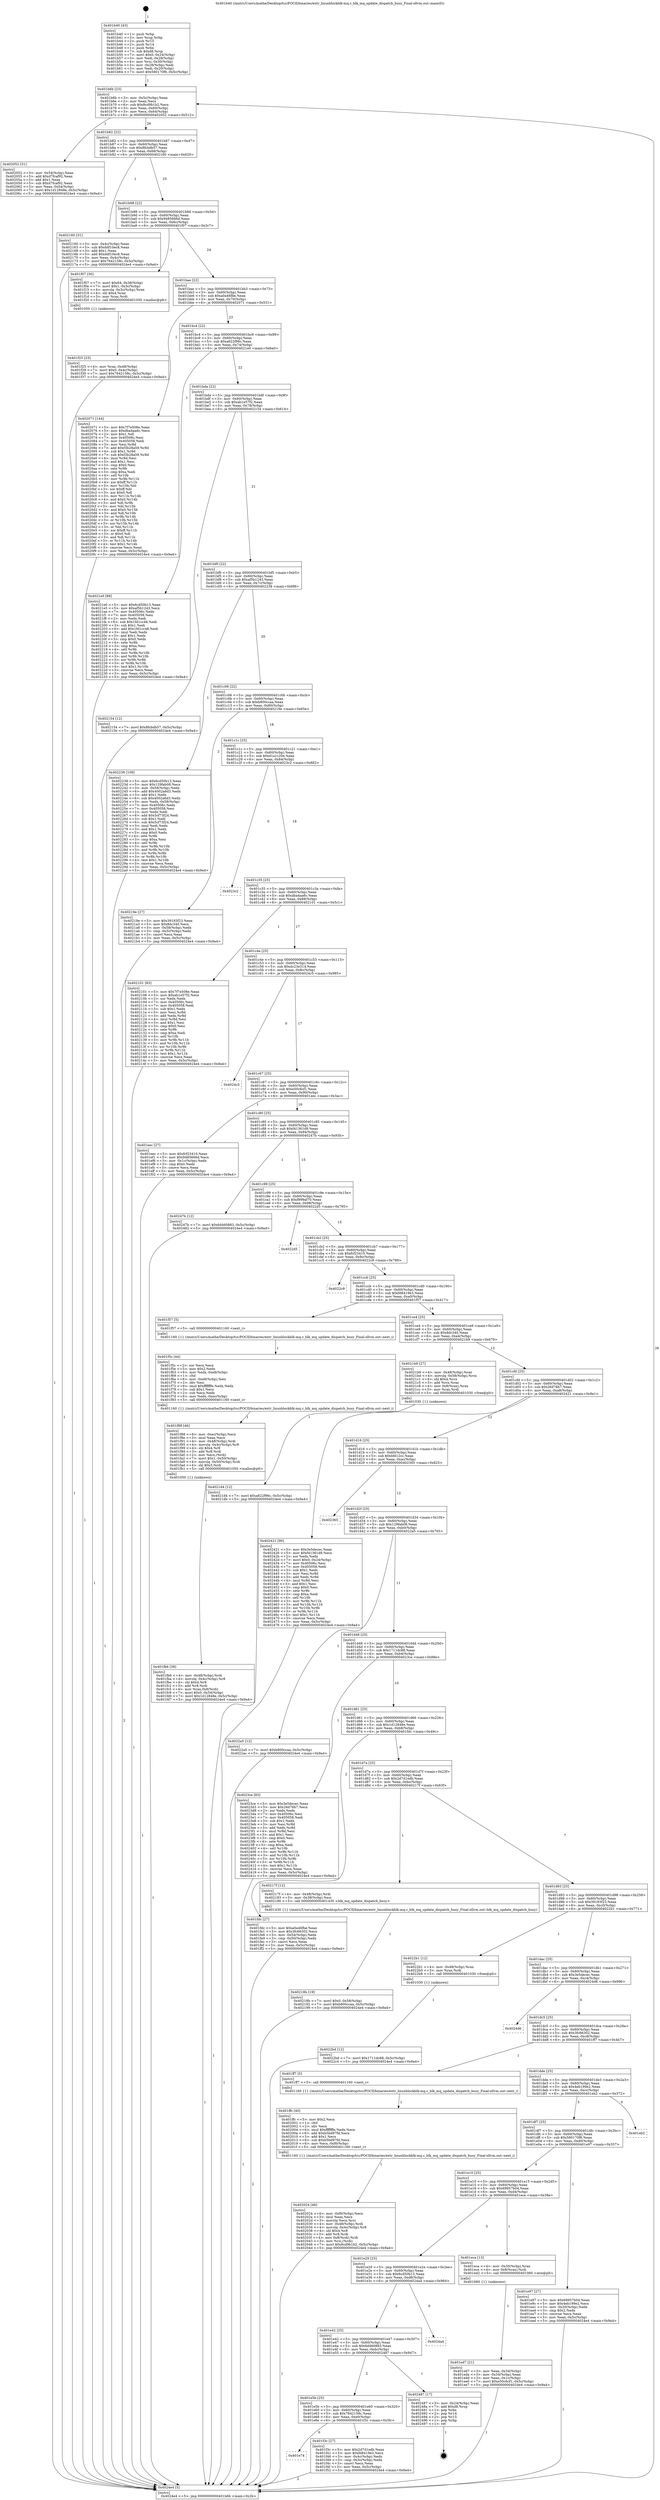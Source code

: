 digraph "0x401b40" {
  label = "0x401b40 (/mnt/c/Users/mathe/Desktop/tcc/POCII/binaries/extr_linuxblockblk-mq.c_blk_mq_update_dispatch_busy_Final-ollvm.out::main(0))"
  labelloc = "t"
  node[shape=record]

  Entry [label="",width=0.3,height=0.3,shape=circle,fillcolor=black,style=filled]
  "0x401b6b" [label="{
     0x401b6b [23]\l
     | [instrs]\l
     &nbsp;&nbsp;0x401b6b \<+3\>: mov -0x5c(%rbp),%eax\l
     &nbsp;&nbsp;0x401b6e \<+2\>: mov %eax,%ecx\l
     &nbsp;&nbsp;0x401b70 \<+6\>: sub $0x8cd9b1b2,%ecx\l
     &nbsp;&nbsp;0x401b76 \<+3\>: mov %eax,-0x60(%rbp)\l
     &nbsp;&nbsp;0x401b79 \<+3\>: mov %ecx,-0x64(%rbp)\l
     &nbsp;&nbsp;0x401b7c \<+6\>: je 0000000000402052 \<main+0x512\>\l
  }"]
  "0x402052" [label="{
     0x402052 [31]\l
     | [instrs]\l
     &nbsp;&nbsp;0x402052 \<+3\>: mov -0x54(%rbp),%eax\l
     &nbsp;&nbsp;0x402055 \<+5\>: add $0xd7fcaf92,%eax\l
     &nbsp;&nbsp;0x40205a \<+3\>: add $0x1,%eax\l
     &nbsp;&nbsp;0x40205d \<+5\>: sub $0xd7fcaf92,%eax\l
     &nbsp;&nbsp;0x402062 \<+3\>: mov %eax,-0x54(%rbp)\l
     &nbsp;&nbsp;0x402065 \<+7\>: movl $0x1d12848e,-0x5c(%rbp)\l
     &nbsp;&nbsp;0x40206c \<+5\>: jmp 00000000004024e4 \<main+0x9a4\>\l
  }"]
  "0x401b82" [label="{
     0x401b82 [22]\l
     | [instrs]\l
     &nbsp;&nbsp;0x401b82 \<+5\>: jmp 0000000000401b87 \<main+0x47\>\l
     &nbsp;&nbsp;0x401b87 \<+3\>: mov -0x60(%rbp),%eax\l
     &nbsp;&nbsp;0x401b8a \<+5\>: sub $0x8fcbdb57,%eax\l
     &nbsp;&nbsp;0x401b8f \<+3\>: mov %eax,-0x68(%rbp)\l
     &nbsp;&nbsp;0x401b92 \<+6\>: je 0000000000402160 \<main+0x620\>\l
  }"]
  Exit [label="",width=0.3,height=0.3,shape=circle,fillcolor=black,style=filled,peripheries=2]
  "0x402160" [label="{
     0x402160 [31]\l
     | [instrs]\l
     &nbsp;&nbsp;0x402160 \<+3\>: mov -0x4c(%rbp),%eax\l
     &nbsp;&nbsp;0x402163 \<+5\>: sub $0xddf10ec8,%eax\l
     &nbsp;&nbsp;0x402168 \<+3\>: add $0x1,%eax\l
     &nbsp;&nbsp;0x40216b \<+5\>: add $0xddf10ec8,%eax\l
     &nbsp;&nbsp;0x402170 \<+3\>: mov %eax,-0x4c(%rbp)\l
     &nbsp;&nbsp;0x402173 \<+7\>: movl $0x7642158c,-0x5c(%rbp)\l
     &nbsp;&nbsp;0x40217a \<+5\>: jmp 00000000004024e4 \<main+0x9a4\>\l
  }"]
  "0x401b98" [label="{
     0x401b98 [22]\l
     | [instrs]\l
     &nbsp;&nbsp;0x401b98 \<+5\>: jmp 0000000000401b9d \<main+0x5d\>\l
     &nbsp;&nbsp;0x401b9d \<+3\>: mov -0x60(%rbp),%eax\l
     &nbsp;&nbsp;0x401ba0 \<+5\>: sub $0x9485666d,%eax\l
     &nbsp;&nbsp;0x401ba5 \<+3\>: mov %eax,-0x6c(%rbp)\l
     &nbsp;&nbsp;0x401ba8 \<+6\>: je 0000000000401f07 \<main+0x3c7\>\l
  }"]
  "0x4022bd" [label="{
     0x4022bd [12]\l
     | [instrs]\l
     &nbsp;&nbsp;0x4022bd \<+7\>: movl $0x1711dc88,-0x5c(%rbp)\l
     &nbsp;&nbsp;0x4022c4 \<+5\>: jmp 00000000004024e4 \<main+0x9a4\>\l
  }"]
  "0x401f07" [label="{
     0x401f07 [30]\l
     | [instrs]\l
     &nbsp;&nbsp;0x401f07 \<+7\>: movl $0x64,-0x38(%rbp)\l
     &nbsp;&nbsp;0x401f0e \<+7\>: movl $0x1,-0x3c(%rbp)\l
     &nbsp;&nbsp;0x401f15 \<+4\>: movslq -0x3c(%rbp),%rax\l
     &nbsp;&nbsp;0x401f19 \<+4\>: shl $0x4,%rax\l
     &nbsp;&nbsp;0x401f1d \<+3\>: mov %rax,%rdi\l
     &nbsp;&nbsp;0x401f20 \<+5\>: call 0000000000401050 \<malloc@plt\>\l
     | [calls]\l
     &nbsp;&nbsp;0x401050 \{1\} (unknown)\l
  }"]
  "0x401bae" [label="{
     0x401bae [22]\l
     | [instrs]\l
     &nbsp;&nbsp;0x401bae \<+5\>: jmp 0000000000401bb3 \<main+0x73\>\l
     &nbsp;&nbsp;0x401bb3 \<+3\>: mov -0x60(%rbp),%eax\l
     &nbsp;&nbsp;0x401bb6 \<+5\>: sub $0xa0a46fbe,%eax\l
     &nbsp;&nbsp;0x401bbb \<+3\>: mov %eax,-0x70(%rbp)\l
     &nbsp;&nbsp;0x401bbe \<+6\>: je 0000000000402071 \<main+0x531\>\l
  }"]
  "0x4021d4" [label="{
     0x4021d4 [12]\l
     | [instrs]\l
     &nbsp;&nbsp;0x4021d4 \<+7\>: movl $0xa622f96c,-0x5c(%rbp)\l
     &nbsp;&nbsp;0x4021db \<+5\>: jmp 00000000004024e4 \<main+0x9a4\>\l
  }"]
  "0x402071" [label="{
     0x402071 [144]\l
     | [instrs]\l
     &nbsp;&nbsp;0x402071 \<+5\>: mov $0x7f7e508e,%eax\l
     &nbsp;&nbsp;0x402076 \<+5\>: mov $0xdba4aa6c,%ecx\l
     &nbsp;&nbsp;0x40207b \<+2\>: mov $0x1,%dl\l
     &nbsp;&nbsp;0x40207d \<+7\>: mov 0x40506c,%esi\l
     &nbsp;&nbsp;0x402084 \<+7\>: mov 0x405058,%edi\l
     &nbsp;&nbsp;0x40208b \<+3\>: mov %esi,%r8d\l
     &nbsp;&nbsp;0x40208e \<+7\>: add $0xf3b28a59,%r8d\l
     &nbsp;&nbsp;0x402095 \<+4\>: sub $0x1,%r8d\l
     &nbsp;&nbsp;0x402099 \<+7\>: sub $0xf3b28a59,%r8d\l
     &nbsp;&nbsp;0x4020a0 \<+4\>: imul %r8d,%esi\l
     &nbsp;&nbsp;0x4020a4 \<+3\>: and $0x1,%esi\l
     &nbsp;&nbsp;0x4020a7 \<+3\>: cmp $0x0,%esi\l
     &nbsp;&nbsp;0x4020aa \<+4\>: sete %r9b\l
     &nbsp;&nbsp;0x4020ae \<+3\>: cmp $0xa,%edi\l
     &nbsp;&nbsp;0x4020b1 \<+4\>: setl %r10b\l
     &nbsp;&nbsp;0x4020b5 \<+3\>: mov %r9b,%r11b\l
     &nbsp;&nbsp;0x4020b8 \<+4\>: xor $0xff,%r11b\l
     &nbsp;&nbsp;0x4020bc \<+3\>: mov %r10b,%bl\l
     &nbsp;&nbsp;0x4020bf \<+3\>: xor $0xff,%bl\l
     &nbsp;&nbsp;0x4020c2 \<+3\>: xor $0x0,%dl\l
     &nbsp;&nbsp;0x4020c5 \<+3\>: mov %r11b,%r14b\l
     &nbsp;&nbsp;0x4020c8 \<+4\>: and $0x0,%r14b\l
     &nbsp;&nbsp;0x4020cc \<+3\>: and %dl,%r9b\l
     &nbsp;&nbsp;0x4020cf \<+3\>: mov %bl,%r15b\l
     &nbsp;&nbsp;0x4020d2 \<+4\>: and $0x0,%r15b\l
     &nbsp;&nbsp;0x4020d6 \<+3\>: and %dl,%r10b\l
     &nbsp;&nbsp;0x4020d9 \<+3\>: or %r9b,%r14b\l
     &nbsp;&nbsp;0x4020dc \<+3\>: or %r10b,%r15b\l
     &nbsp;&nbsp;0x4020df \<+3\>: xor %r15b,%r14b\l
     &nbsp;&nbsp;0x4020e2 \<+3\>: or %bl,%r11b\l
     &nbsp;&nbsp;0x4020e5 \<+4\>: xor $0xff,%r11b\l
     &nbsp;&nbsp;0x4020e9 \<+3\>: or $0x0,%dl\l
     &nbsp;&nbsp;0x4020ec \<+3\>: and %dl,%r11b\l
     &nbsp;&nbsp;0x4020ef \<+3\>: or %r11b,%r14b\l
     &nbsp;&nbsp;0x4020f2 \<+4\>: test $0x1,%r14b\l
     &nbsp;&nbsp;0x4020f6 \<+3\>: cmovne %ecx,%eax\l
     &nbsp;&nbsp;0x4020f9 \<+3\>: mov %eax,-0x5c(%rbp)\l
     &nbsp;&nbsp;0x4020fc \<+5\>: jmp 00000000004024e4 \<main+0x9a4\>\l
  }"]
  "0x401bc4" [label="{
     0x401bc4 [22]\l
     | [instrs]\l
     &nbsp;&nbsp;0x401bc4 \<+5\>: jmp 0000000000401bc9 \<main+0x89\>\l
     &nbsp;&nbsp;0x401bc9 \<+3\>: mov -0x60(%rbp),%eax\l
     &nbsp;&nbsp;0x401bcc \<+5\>: sub $0xa622f96c,%eax\l
     &nbsp;&nbsp;0x401bd1 \<+3\>: mov %eax,-0x74(%rbp)\l
     &nbsp;&nbsp;0x401bd4 \<+6\>: je 00000000004021e0 \<main+0x6a0\>\l
  }"]
  "0x40218b" [label="{
     0x40218b [19]\l
     | [instrs]\l
     &nbsp;&nbsp;0x40218b \<+7\>: movl $0x0,-0x58(%rbp)\l
     &nbsp;&nbsp;0x402192 \<+7\>: movl $0xb800ccaa,-0x5c(%rbp)\l
     &nbsp;&nbsp;0x402199 \<+5\>: jmp 00000000004024e4 \<main+0x9a4\>\l
  }"]
  "0x4021e0" [label="{
     0x4021e0 [88]\l
     | [instrs]\l
     &nbsp;&nbsp;0x4021e0 \<+5\>: mov $0x6cd50b13,%eax\l
     &nbsp;&nbsp;0x4021e5 \<+5\>: mov $0xaf5b1243,%ecx\l
     &nbsp;&nbsp;0x4021ea \<+7\>: mov 0x40506c,%edx\l
     &nbsp;&nbsp;0x4021f1 \<+7\>: mov 0x405058,%esi\l
     &nbsp;&nbsp;0x4021f8 \<+2\>: mov %edx,%edi\l
     &nbsp;&nbsp;0x4021fa \<+6\>: sub $0x1fd1cc48,%edi\l
     &nbsp;&nbsp;0x402200 \<+3\>: sub $0x1,%edi\l
     &nbsp;&nbsp;0x402203 \<+6\>: add $0x1fd1cc48,%edi\l
     &nbsp;&nbsp;0x402209 \<+3\>: imul %edi,%edx\l
     &nbsp;&nbsp;0x40220c \<+3\>: and $0x1,%edx\l
     &nbsp;&nbsp;0x40220f \<+3\>: cmp $0x0,%edx\l
     &nbsp;&nbsp;0x402212 \<+4\>: sete %r8b\l
     &nbsp;&nbsp;0x402216 \<+3\>: cmp $0xa,%esi\l
     &nbsp;&nbsp;0x402219 \<+4\>: setl %r9b\l
     &nbsp;&nbsp;0x40221d \<+3\>: mov %r8b,%r10b\l
     &nbsp;&nbsp;0x402220 \<+3\>: and %r9b,%r10b\l
     &nbsp;&nbsp;0x402223 \<+3\>: xor %r9b,%r8b\l
     &nbsp;&nbsp;0x402226 \<+3\>: or %r8b,%r10b\l
     &nbsp;&nbsp;0x402229 \<+4\>: test $0x1,%r10b\l
     &nbsp;&nbsp;0x40222d \<+3\>: cmovne %ecx,%eax\l
     &nbsp;&nbsp;0x402230 \<+3\>: mov %eax,-0x5c(%rbp)\l
     &nbsp;&nbsp;0x402233 \<+5\>: jmp 00000000004024e4 \<main+0x9a4\>\l
  }"]
  "0x401bda" [label="{
     0x401bda [22]\l
     | [instrs]\l
     &nbsp;&nbsp;0x401bda \<+5\>: jmp 0000000000401bdf \<main+0x9f\>\l
     &nbsp;&nbsp;0x401bdf \<+3\>: mov -0x60(%rbp),%eax\l
     &nbsp;&nbsp;0x401be2 \<+5\>: sub $0xab1e57f2,%eax\l
     &nbsp;&nbsp;0x401be7 \<+3\>: mov %eax,-0x78(%rbp)\l
     &nbsp;&nbsp;0x401bea \<+6\>: je 0000000000402154 \<main+0x614\>\l
  }"]
  "0x402024" [label="{
     0x402024 [46]\l
     | [instrs]\l
     &nbsp;&nbsp;0x402024 \<+6\>: mov -0xf0(%rbp),%ecx\l
     &nbsp;&nbsp;0x40202a \<+3\>: imul %eax,%ecx\l
     &nbsp;&nbsp;0x40202d \<+3\>: movslq %ecx,%rsi\l
     &nbsp;&nbsp;0x402030 \<+4\>: mov -0x48(%rbp),%rdi\l
     &nbsp;&nbsp;0x402034 \<+4\>: movslq -0x4c(%rbp),%r8\l
     &nbsp;&nbsp;0x402038 \<+4\>: shl $0x4,%r8\l
     &nbsp;&nbsp;0x40203c \<+3\>: add %r8,%rdi\l
     &nbsp;&nbsp;0x40203f \<+4\>: mov 0x8(%rdi),%rdi\l
     &nbsp;&nbsp;0x402043 \<+3\>: mov %rsi,(%rdi)\l
     &nbsp;&nbsp;0x402046 \<+7\>: movl $0x8cd9b1b2,-0x5c(%rbp)\l
     &nbsp;&nbsp;0x40204d \<+5\>: jmp 00000000004024e4 \<main+0x9a4\>\l
  }"]
  "0x402154" [label="{
     0x402154 [12]\l
     | [instrs]\l
     &nbsp;&nbsp;0x402154 \<+7\>: movl $0x8fcbdb57,-0x5c(%rbp)\l
     &nbsp;&nbsp;0x40215b \<+5\>: jmp 00000000004024e4 \<main+0x9a4\>\l
  }"]
  "0x401bf0" [label="{
     0x401bf0 [22]\l
     | [instrs]\l
     &nbsp;&nbsp;0x401bf0 \<+5\>: jmp 0000000000401bf5 \<main+0xb5\>\l
     &nbsp;&nbsp;0x401bf5 \<+3\>: mov -0x60(%rbp),%eax\l
     &nbsp;&nbsp;0x401bf8 \<+5\>: sub $0xaf5b1243,%eax\l
     &nbsp;&nbsp;0x401bfd \<+3\>: mov %eax,-0x7c(%rbp)\l
     &nbsp;&nbsp;0x401c00 \<+6\>: je 0000000000402238 \<main+0x6f8\>\l
  }"]
  "0x401ffc" [label="{
     0x401ffc [40]\l
     | [instrs]\l
     &nbsp;&nbsp;0x401ffc \<+5\>: mov $0x2,%ecx\l
     &nbsp;&nbsp;0x402001 \<+1\>: cltd\l
     &nbsp;&nbsp;0x402002 \<+2\>: idiv %ecx\l
     &nbsp;&nbsp;0x402004 \<+6\>: imul $0xfffffffe,%edx,%ecx\l
     &nbsp;&nbsp;0x40200a \<+6\>: add $0xb5bd97fd,%ecx\l
     &nbsp;&nbsp;0x402010 \<+3\>: add $0x1,%ecx\l
     &nbsp;&nbsp;0x402013 \<+6\>: sub $0xb5bd97fd,%ecx\l
     &nbsp;&nbsp;0x402019 \<+6\>: mov %ecx,-0xf0(%rbp)\l
     &nbsp;&nbsp;0x40201f \<+5\>: call 0000000000401160 \<next_i\>\l
     | [calls]\l
     &nbsp;&nbsp;0x401160 \{1\} (/mnt/c/Users/mathe/Desktop/tcc/POCII/binaries/extr_linuxblockblk-mq.c_blk_mq_update_dispatch_busy_Final-ollvm.out::next_i)\l
  }"]
  "0x402238" [label="{
     0x402238 [109]\l
     | [instrs]\l
     &nbsp;&nbsp;0x402238 \<+5\>: mov $0x6cd50b13,%eax\l
     &nbsp;&nbsp;0x40223d \<+5\>: mov $0x129fab08,%ecx\l
     &nbsp;&nbsp;0x402242 \<+3\>: mov -0x58(%rbp),%edx\l
     &nbsp;&nbsp;0x402245 \<+6\>: add $0x4002a6d3,%edx\l
     &nbsp;&nbsp;0x40224b \<+3\>: add $0x1,%edx\l
     &nbsp;&nbsp;0x40224e \<+6\>: sub $0x4002a6d3,%edx\l
     &nbsp;&nbsp;0x402254 \<+3\>: mov %edx,-0x58(%rbp)\l
     &nbsp;&nbsp;0x402257 \<+7\>: mov 0x40506c,%edx\l
     &nbsp;&nbsp;0x40225e \<+7\>: mov 0x405058,%esi\l
     &nbsp;&nbsp;0x402265 \<+2\>: mov %edx,%edi\l
     &nbsp;&nbsp;0x402267 \<+6\>: add $0x5cf73f24,%edi\l
     &nbsp;&nbsp;0x40226d \<+3\>: sub $0x1,%edi\l
     &nbsp;&nbsp;0x402270 \<+6\>: sub $0x5cf73f24,%edi\l
     &nbsp;&nbsp;0x402276 \<+3\>: imul %edi,%edx\l
     &nbsp;&nbsp;0x402279 \<+3\>: and $0x1,%edx\l
     &nbsp;&nbsp;0x40227c \<+3\>: cmp $0x0,%edx\l
     &nbsp;&nbsp;0x40227f \<+4\>: sete %r8b\l
     &nbsp;&nbsp;0x402283 \<+3\>: cmp $0xa,%esi\l
     &nbsp;&nbsp;0x402286 \<+4\>: setl %r9b\l
     &nbsp;&nbsp;0x40228a \<+3\>: mov %r8b,%r10b\l
     &nbsp;&nbsp;0x40228d \<+3\>: and %r9b,%r10b\l
     &nbsp;&nbsp;0x402290 \<+3\>: xor %r9b,%r8b\l
     &nbsp;&nbsp;0x402293 \<+3\>: or %r8b,%r10b\l
     &nbsp;&nbsp;0x402296 \<+4\>: test $0x1,%r10b\l
     &nbsp;&nbsp;0x40229a \<+3\>: cmovne %ecx,%eax\l
     &nbsp;&nbsp;0x40229d \<+3\>: mov %eax,-0x5c(%rbp)\l
     &nbsp;&nbsp;0x4022a0 \<+5\>: jmp 00000000004024e4 \<main+0x9a4\>\l
  }"]
  "0x401c06" [label="{
     0x401c06 [22]\l
     | [instrs]\l
     &nbsp;&nbsp;0x401c06 \<+5\>: jmp 0000000000401c0b \<main+0xcb\>\l
     &nbsp;&nbsp;0x401c0b \<+3\>: mov -0x60(%rbp),%eax\l
     &nbsp;&nbsp;0x401c0e \<+5\>: sub $0xb800ccaa,%eax\l
     &nbsp;&nbsp;0x401c13 \<+3\>: mov %eax,-0x80(%rbp)\l
     &nbsp;&nbsp;0x401c16 \<+6\>: je 000000000040219e \<main+0x65e\>\l
  }"]
  "0x401fb6" [label="{
     0x401fb6 [38]\l
     | [instrs]\l
     &nbsp;&nbsp;0x401fb6 \<+4\>: mov -0x48(%rbp),%rdi\l
     &nbsp;&nbsp;0x401fba \<+4\>: movslq -0x4c(%rbp),%r8\l
     &nbsp;&nbsp;0x401fbe \<+4\>: shl $0x4,%r8\l
     &nbsp;&nbsp;0x401fc2 \<+3\>: add %r8,%rdi\l
     &nbsp;&nbsp;0x401fc5 \<+4\>: mov %rax,0x8(%rdi)\l
     &nbsp;&nbsp;0x401fc9 \<+7\>: movl $0x0,-0x54(%rbp)\l
     &nbsp;&nbsp;0x401fd0 \<+7\>: movl $0x1d12848e,-0x5c(%rbp)\l
     &nbsp;&nbsp;0x401fd7 \<+5\>: jmp 00000000004024e4 \<main+0x9a4\>\l
  }"]
  "0x40219e" [label="{
     0x40219e [27]\l
     | [instrs]\l
     &nbsp;&nbsp;0x40219e \<+5\>: mov $0x39183f23,%eax\l
     &nbsp;&nbsp;0x4021a3 \<+5\>: mov $0x8dc340,%ecx\l
     &nbsp;&nbsp;0x4021a8 \<+3\>: mov -0x58(%rbp),%edx\l
     &nbsp;&nbsp;0x4021ab \<+3\>: cmp -0x3c(%rbp),%edx\l
     &nbsp;&nbsp;0x4021ae \<+3\>: cmovl %ecx,%eax\l
     &nbsp;&nbsp;0x4021b1 \<+3\>: mov %eax,-0x5c(%rbp)\l
     &nbsp;&nbsp;0x4021b4 \<+5\>: jmp 00000000004024e4 \<main+0x9a4\>\l
  }"]
  "0x401c1c" [label="{
     0x401c1c [25]\l
     | [instrs]\l
     &nbsp;&nbsp;0x401c1c \<+5\>: jmp 0000000000401c21 \<main+0xe1\>\l
     &nbsp;&nbsp;0x401c21 \<+3\>: mov -0x60(%rbp),%eax\l
     &nbsp;&nbsp;0x401c24 \<+5\>: sub $0xd1a1c20e,%eax\l
     &nbsp;&nbsp;0x401c29 \<+6\>: mov %eax,-0x84(%rbp)\l
     &nbsp;&nbsp;0x401c2f \<+6\>: je 00000000004023c2 \<main+0x882\>\l
  }"]
  "0x401f88" [label="{
     0x401f88 [46]\l
     | [instrs]\l
     &nbsp;&nbsp;0x401f88 \<+6\>: mov -0xec(%rbp),%ecx\l
     &nbsp;&nbsp;0x401f8e \<+3\>: imul %eax,%ecx\l
     &nbsp;&nbsp;0x401f91 \<+4\>: mov -0x48(%rbp),%rdi\l
     &nbsp;&nbsp;0x401f95 \<+4\>: movslq -0x4c(%rbp),%r8\l
     &nbsp;&nbsp;0x401f99 \<+4\>: shl $0x4,%r8\l
     &nbsp;&nbsp;0x401f9d \<+3\>: add %r8,%rdi\l
     &nbsp;&nbsp;0x401fa0 \<+2\>: mov %ecx,(%rdi)\l
     &nbsp;&nbsp;0x401fa2 \<+7\>: movl $0x1,-0x50(%rbp)\l
     &nbsp;&nbsp;0x401fa9 \<+4\>: movslq -0x50(%rbp),%rdi\l
     &nbsp;&nbsp;0x401fad \<+4\>: shl $0x3,%rdi\l
     &nbsp;&nbsp;0x401fb1 \<+5\>: call 0000000000401050 \<malloc@plt\>\l
     | [calls]\l
     &nbsp;&nbsp;0x401050 \{1\} (unknown)\l
  }"]
  "0x4023c2" [label="{
     0x4023c2\l
  }", style=dashed]
  "0x401c35" [label="{
     0x401c35 [25]\l
     | [instrs]\l
     &nbsp;&nbsp;0x401c35 \<+5\>: jmp 0000000000401c3a \<main+0xfa\>\l
     &nbsp;&nbsp;0x401c3a \<+3\>: mov -0x60(%rbp),%eax\l
     &nbsp;&nbsp;0x401c3d \<+5\>: sub $0xdba4aa6c,%eax\l
     &nbsp;&nbsp;0x401c42 \<+6\>: mov %eax,-0x88(%rbp)\l
     &nbsp;&nbsp;0x401c48 \<+6\>: je 0000000000402101 \<main+0x5c1\>\l
  }"]
  "0x401f5c" [label="{
     0x401f5c [44]\l
     | [instrs]\l
     &nbsp;&nbsp;0x401f5c \<+2\>: xor %ecx,%ecx\l
     &nbsp;&nbsp;0x401f5e \<+5\>: mov $0x2,%edx\l
     &nbsp;&nbsp;0x401f63 \<+6\>: mov %edx,-0xe8(%rbp)\l
     &nbsp;&nbsp;0x401f69 \<+1\>: cltd\l
     &nbsp;&nbsp;0x401f6a \<+6\>: mov -0xe8(%rbp),%esi\l
     &nbsp;&nbsp;0x401f70 \<+2\>: idiv %esi\l
     &nbsp;&nbsp;0x401f72 \<+6\>: imul $0xfffffffe,%edx,%edx\l
     &nbsp;&nbsp;0x401f78 \<+3\>: sub $0x1,%ecx\l
     &nbsp;&nbsp;0x401f7b \<+2\>: sub %ecx,%edx\l
     &nbsp;&nbsp;0x401f7d \<+6\>: mov %edx,-0xec(%rbp)\l
     &nbsp;&nbsp;0x401f83 \<+5\>: call 0000000000401160 \<next_i\>\l
     | [calls]\l
     &nbsp;&nbsp;0x401160 \{1\} (/mnt/c/Users/mathe/Desktop/tcc/POCII/binaries/extr_linuxblockblk-mq.c_blk_mq_update_dispatch_busy_Final-ollvm.out::next_i)\l
  }"]
  "0x402101" [label="{
     0x402101 [83]\l
     | [instrs]\l
     &nbsp;&nbsp;0x402101 \<+5\>: mov $0x7f7e508e,%eax\l
     &nbsp;&nbsp;0x402106 \<+5\>: mov $0xab1e57f2,%ecx\l
     &nbsp;&nbsp;0x40210b \<+2\>: xor %edx,%edx\l
     &nbsp;&nbsp;0x40210d \<+7\>: mov 0x40506c,%esi\l
     &nbsp;&nbsp;0x402114 \<+7\>: mov 0x405058,%edi\l
     &nbsp;&nbsp;0x40211b \<+3\>: sub $0x1,%edx\l
     &nbsp;&nbsp;0x40211e \<+3\>: mov %esi,%r8d\l
     &nbsp;&nbsp;0x402121 \<+3\>: add %edx,%r8d\l
     &nbsp;&nbsp;0x402124 \<+4\>: imul %r8d,%esi\l
     &nbsp;&nbsp;0x402128 \<+3\>: and $0x1,%esi\l
     &nbsp;&nbsp;0x40212b \<+3\>: cmp $0x0,%esi\l
     &nbsp;&nbsp;0x40212e \<+4\>: sete %r9b\l
     &nbsp;&nbsp;0x402132 \<+3\>: cmp $0xa,%edi\l
     &nbsp;&nbsp;0x402135 \<+4\>: setl %r10b\l
     &nbsp;&nbsp;0x402139 \<+3\>: mov %r9b,%r11b\l
     &nbsp;&nbsp;0x40213c \<+3\>: and %r10b,%r11b\l
     &nbsp;&nbsp;0x40213f \<+3\>: xor %r10b,%r9b\l
     &nbsp;&nbsp;0x402142 \<+3\>: or %r9b,%r11b\l
     &nbsp;&nbsp;0x402145 \<+4\>: test $0x1,%r11b\l
     &nbsp;&nbsp;0x402149 \<+3\>: cmovne %ecx,%eax\l
     &nbsp;&nbsp;0x40214c \<+3\>: mov %eax,-0x5c(%rbp)\l
     &nbsp;&nbsp;0x40214f \<+5\>: jmp 00000000004024e4 \<main+0x9a4\>\l
  }"]
  "0x401c4e" [label="{
     0x401c4e [25]\l
     | [instrs]\l
     &nbsp;&nbsp;0x401c4e \<+5\>: jmp 0000000000401c53 \<main+0x113\>\l
     &nbsp;&nbsp;0x401c53 \<+3\>: mov -0x60(%rbp),%eax\l
     &nbsp;&nbsp;0x401c56 \<+5\>: sub $0xdc23e314,%eax\l
     &nbsp;&nbsp;0x401c5b \<+6\>: mov %eax,-0x8c(%rbp)\l
     &nbsp;&nbsp;0x401c61 \<+6\>: je 00000000004024c5 \<main+0x985\>\l
  }"]
  "0x401e74" [label="{
     0x401e74\l
  }", style=dashed]
  "0x4024c5" [label="{
     0x4024c5\l
  }", style=dashed]
  "0x401c67" [label="{
     0x401c67 [25]\l
     | [instrs]\l
     &nbsp;&nbsp;0x401c67 \<+5\>: jmp 0000000000401c6c \<main+0x12c\>\l
     &nbsp;&nbsp;0x401c6c \<+3\>: mov -0x60(%rbp),%eax\l
     &nbsp;&nbsp;0x401c6f \<+5\>: sub $0xe50c6cf1,%eax\l
     &nbsp;&nbsp;0x401c74 \<+6\>: mov %eax,-0x90(%rbp)\l
     &nbsp;&nbsp;0x401c7a \<+6\>: je 0000000000401eec \<main+0x3ac\>\l
  }"]
  "0x401f3c" [label="{
     0x401f3c [27]\l
     | [instrs]\l
     &nbsp;&nbsp;0x401f3c \<+5\>: mov $0x2d7d1edb,%eax\l
     &nbsp;&nbsp;0x401f41 \<+5\>: mov $0xfd8419e3,%ecx\l
     &nbsp;&nbsp;0x401f46 \<+3\>: mov -0x4c(%rbp),%edx\l
     &nbsp;&nbsp;0x401f49 \<+3\>: cmp -0x3c(%rbp),%edx\l
     &nbsp;&nbsp;0x401f4c \<+3\>: cmovl %ecx,%eax\l
     &nbsp;&nbsp;0x401f4f \<+3\>: mov %eax,-0x5c(%rbp)\l
     &nbsp;&nbsp;0x401f52 \<+5\>: jmp 00000000004024e4 \<main+0x9a4\>\l
  }"]
  "0x401eec" [label="{
     0x401eec [27]\l
     | [instrs]\l
     &nbsp;&nbsp;0x401eec \<+5\>: mov $0xfcf23410,%eax\l
     &nbsp;&nbsp;0x401ef1 \<+5\>: mov $0x9485666d,%ecx\l
     &nbsp;&nbsp;0x401ef6 \<+3\>: mov -0x1c(%rbp),%edx\l
     &nbsp;&nbsp;0x401ef9 \<+3\>: cmp $0x0,%edx\l
     &nbsp;&nbsp;0x401efc \<+3\>: cmove %ecx,%eax\l
     &nbsp;&nbsp;0x401eff \<+3\>: mov %eax,-0x5c(%rbp)\l
     &nbsp;&nbsp;0x401f02 \<+5\>: jmp 00000000004024e4 \<main+0x9a4\>\l
  }"]
  "0x401c80" [label="{
     0x401c80 [25]\l
     | [instrs]\l
     &nbsp;&nbsp;0x401c80 \<+5\>: jmp 0000000000401c85 \<main+0x145\>\l
     &nbsp;&nbsp;0x401c85 \<+3\>: mov -0x60(%rbp),%eax\l
     &nbsp;&nbsp;0x401c88 \<+5\>: sub $0xf41361d9,%eax\l
     &nbsp;&nbsp;0x401c8d \<+6\>: mov %eax,-0x94(%rbp)\l
     &nbsp;&nbsp;0x401c93 \<+6\>: je 000000000040247b \<main+0x93b\>\l
  }"]
  "0x401e5b" [label="{
     0x401e5b [25]\l
     | [instrs]\l
     &nbsp;&nbsp;0x401e5b \<+5\>: jmp 0000000000401e60 \<main+0x320\>\l
     &nbsp;&nbsp;0x401e60 \<+3\>: mov -0x60(%rbp),%eax\l
     &nbsp;&nbsp;0x401e63 \<+5\>: sub $0x7642158c,%eax\l
     &nbsp;&nbsp;0x401e68 \<+6\>: mov %eax,-0xe0(%rbp)\l
     &nbsp;&nbsp;0x401e6e \<+6\>: je 0000000000401f3c \<main+0x3fc\>\l
  }"]
  "0x40247b" [label="{
     0x40247b [12]\l
     | [instrs]\l
     &nbsp;&nbsp;0x40247b \<+7\>: movl $0x6d460883,-0x5c(%rbp)\l
     &nbsp;&nbsp;0x402482 \<+5\>: jmp 00000000004024e4 \<main+0x9a4\>\l
  }"]
  "0x401c99" [label="{
     0x401c99 [25]\l
     | [instrs]\l
     &nbsp;&nbsp;0x401c99 \<+5\>: jmp 0000000000401c9e \<main+0x15e\>\l
     &nbsp;&nbsp;0x401c9e \<+3\>: mov -0x60(%rbp),%eax\l
     &nbsp;&nbsp;0x401ca1 \<+5\>: sub $0xf999af70,%eax\l
     &nbsp;&nbsp;0x401ca6 \<+6\>: mov %eax,-0x98(%rbp)\l
     &nbsp;&nbsp;0x401cac \<+6\>: je 00000000004022d5 \<main+0x795\>\l
  }"]
  "0x402487" [label="{
     0x402487 [17]\l
     | [instrs]\l
     &nbsp;&nbsp;0x402487 \<+3\>: mov -0x24(%rbp),%eax\l
     &nbsp;&nbsp;0x40248a \<+7\>: add $0xd8,%rsp\l
     &nbsp;&nbsp;0x402491 \<+1\>: pop %rbx\l
     &nbsp;&nbsp;0x402492 \<+2\>: pop %r14\l
     &nbsp;&nbsp;0x402494 \<+2\>: pop %r15\l
     &nbsp;&nbsp;0x402496 \<+1\>: pop %rbp\l
     &nbsp;&nbsp;0x402497 \<+1\>: ret\l
  }"]
  "0x4022d5" [label="{
     0x4022d5\l
  }", style=dashed]
  "0x401cb2" [label="{
     0x401cb2 [25]\l
     | [instrs]\l
     &nbsp;&nbsp;0x401cb2 \<+5\>: jmp 0000000000401cb7 \<main+0x177\>\l
     &nbsp;&nbsp;0x401cb7 \<+3\>: mov -0x60(%rbp),%eax\l
     &nbsp;&nbsp;0x401cba \<+5\>: sub $0xfcf23410,%eax\l
     &nbsp;&nbsp;0x401cbf \<+6\>: mov %eax,-0x9c(%rbp)\l
     &nbsp;&nbsp;0x401cc5 \<+6\>: je 00000000004022c9 \<main+0x789\>\l
  }"]
  "0x401e42" [label="{
     0x401e42 [25]\l
     | [instrs]\l
     &nbsp;&nbsp;0x401e42 \<+5\>: jmp 0000000000401e47 \<main+0x307\>\l
     &nbsp;&nbsp;0x401e47 \<+3\>: mov -0x60(%rbp),%eax\l
     &nbsp;&nbsp;0x401e4a \<+5\>: sub $0x6d460883,%eax\l
     &nbsp;&nbsp;0x401e4f \<+6\>: mov %eax,-0xdc(%rbp)\l
     &nbsp;&nbsp;0x401e55 \<+6\>: je 0000000000402487 \<main+0x947\>\l
  }"]
  "0x4022c9" [label="{
     0x4022c9\l
  }", style=dashed]
  "0x401ccb" [label="{
     0x401ccb [25]\l
     | [instrs]\l
     &nbsp;&nbsp;0x401ccb \<+5\>: jmp 0000000000401cd0 \<main+0x190\>\l
     &nbsp;&nbsp;0x401cd0 \<+3\>: mov -0x60(%rbp),%eax\l
     &nbsp;&nbsp;0x401cd3 \<+5\>: sub $0xfd8419e3,%eax\l
     &nbsp;&nbsp;0x401cd8 \<+6\>: mov %eax,-0xa0(%rbp)\l
     &nbsp;&nbsp;0x401cde \<+6\>: je 0000000000401f57 \<main+0x417\>\l
  }"]
  "0x4024a4" [label="{
     0x4024a4\l
  }", style=dashed]
  "0x401f57" [label="{
     0x401f57 [5]\l
     | [instrs]\l
     &nbsp;&nbsp;0x401f57 \<+5\>: call 0000000000401160 \<next_i\>\l
     | [calls]\l
     &nbsp;&nbsp;0x401160 \{1\} (/mnt/c/Users/mathe/Desktop/tcc/POCII/binaries/extr_linuxblockblk-mq.c_blk_mq_update_dispatch_busy_Final-ollvm.out::next_i)\l
  }"]
  "0x401ce4" [label="{
     0x401ce4 [25]\l
     | [instrs]\l
     &nbsp;&nbsp;0x401ce4 \<+5\>: jmp 0000000000401ce9 \<main+0x1a9\>\l
     &nbsp;&nbsp;0x401ce9 \<+3\>: mov -0x60(%rbp),%eax\l
     &nbsp;&nbsp;0x401cec \<+5\>: sub $0x8dc340,%eax\l
     &nbsp;&nbsp;0x401cf1 \<+6\>: mov %eax,-0xa4(%rbp)\l
     &nbsp;&nbsp;0x401cf7 \<+6\>: je 00000000004021b9 \<main+0x679\>\l
  }"]
  "0x401f25" [label="{
     0x401f25 [23]\l
     | [instrs]\l
     &nbsp;&nbsp;0x401f25 \<+4\>: mov %rax,-0x48(%rbp)\l
     &nbsp;&nbsp;0x401f29 \<+7\>: movl $0x0,-0x4c(%rbp)\l
     &nbsp;&nbsp;0x401f30 \<+7\>: movl $0x7642158c,-0x5c(%rbp)\l
     &nbsp;&nbsp;0x401f37 \<+5\>: jmp 00000000004024e4 \<main+0x9a4\>\l
  }"]
  "0x4021b9" [label="{
     0x4021b9 [27]\l
     | [instrs]\l
     &nbsp;&nbsp;0x4021b9 \<+4\>: mov -0x48(%rbp),%rax\l
     &nbsp;&nbsp;0x4021bd \<+4\>: movslq -0x58(%rbp),%rcx\l
     &nbsp;&nbsp;0x4021c1 \<+4\>: shl $0x4,%rcx\l
     &nbsp;&nbsp;0x4021c5 \<+3\>: add %rcx,%rax\l
     &nbsp;&nbsp;0x4021c8 \<+4\>: mov 0x8(%rax),%rax\l
     &nbsp;&nbsp;0x4021cc \<+3\>: mov %rax,%rdi\l
     &nbsp;&nbsp;0x4021cf \<+5\>: call 0000000000401030 \<free@plt\>\l
     | [calls]\l
     &nbsp;&nbsp;0x401030 \{1\} (unknown)\l
  }"]
  "0x401cfd" [label="{
     0x401cfd [25]\l
     | [instrs]\l
     &nbsp;&nbsp;0x401cfd \<+5\>: jmp 0000000000401d02 \<main+0x1c2\>\l
     &nbsp;&nbsp;0x401d02 \<+3\>: mov -0x60(%rbp),%eax\l
     &nbsp;&nbsp;0x401d05 \<+5\>: sub $0x26d76b7,%eax\l
     &nbsp;&nbsp;0x401d0a \<+6\>: mov %eax,-0xa8(%rbp)\l
     &nbsp;&nbsp;0x401d10 \<+6\>: je 0000000000402421 \<main+0x8e1\>\l
  }"]
  "0x401ed7" [label="{
     0x401ed7 [21]\l
     | [instrs]\l
     &nbsp;&nbsp;0x401ed7 \<+3\>: mov %eax,-0x34(%rbp)\l
     &nbsp;&nbsp;0x401eda \<+3\>: mov -0x34(%rbp),%eax\l
     &nbsp;&nbsp;0x401edd \<+3\>: mov %eax,-0x1c(%rbp)\l
     &nbsp;&nbsp;0x401ee0 \<+7\>: movl $0xe50c6cf1,-0x5c(%rbp)\l
     &nbsp;&nbsp;0x401ee7 \<+5\>: jmp 00000000004024e4 \<main+0x9a4\>\l
  }"]
  "0x402421" [label="{
     0x402421 [90]\l
     | [instrs]\l
     &nbsp;&nbsp;0x402421 \<+5\>: mov $0x3e5decec,%eax\l
     &nbsp;&nbsp;0x402426 \<+5\>: mov $0xf41361d9,%ecx\l
     &nbsp;&nbsp;0x40242b \<+2\>: xor %edx,%edx\l
     &nbsp;&nbsp;0x40242d \<+7\>: movl $0x0,-0x24(%rbp)\l
     &nbsp;&nbsp;0x402434 \<+7\>: mov 0x40506c,%esi\l
     &nbsp;&nbsp;0x40243b \<+7\>: mov 0x405058,%edi\l
     &nbsp;&nbsp;0x402442 \<+3\>: sub $0x1,%edx\l
     &nbsp;&nbsp;0x402445 \<+3\>: mov %esi,%r8d\l
     &nbsp;&nbsp;0x402448 \<+3\>: add %edx,%r8d\l
     &nbsp;&nbsp;0x40244b \<+4\>: imul %r8d,%esi\l
     &nbsp;&nbsp;0x40244f \<+3\>: and $0x1,%esi\l
     &nbsp;&nbsp;0x402452 \<+3\>: cmp $0x0,%esi\l
     &nbsp;&nbsp;0x402455 \<+4\>: sete %r9b\l
     &nbsp;&nbsp;0x402459 \<+3\>: cmp $0xa,%edi\l
     &nbsp;&nbsp;0x40245c \<+4\>: setl %r10b\l
     &nbsp;&nbsp;0x402460 \<+3\>: mov %r9b,%r11b\l
     &nbsp;&nbsp;0x402463 \<+3\>: and %r10b,%r11b\l
     &nbsp;&nbsp;0x402466 \<+3\>: xor %r10b,%r9b\l
     &nbsp;&nbsp;0x402469 \<+3\>: or %r9b,%r11b\l
     &nbsp;&nbsp;0x40246c \<+4\>: test $0x1,%r11b\l
     &nbsp;&nbsp;0x402470 \<+3\>: cmovne %ecx,%eax\l
     &nbsp;&nbsp;0x402473 \<+3\>: mov %eax,-0x5c(%rbp)\l
     &nbsp;&nbsp;0x402476 \<+5\>: jmp 00000000004024e4 \<main+0x9a4\>\l
  }"]
  "0x401d16" [label="{
     0x401d16 [25]\l
     | [instrs]\l
     &nbsp;&nbsp;0x401d16 \<+5\>: jmp 0000000000401d1b \<main+0x1db\>\l
     &nbsp;&nbsp;0x401d1b \<+3\>: mov -0x60(%rbp),%eax\l
     &nbsp;&nbsp;0x401d1e \<+5\>: sub $0xbfd12cc,%eax\l
     &nbsp;&nbsp;0x401d23 \<+6\>: mov %eax,-0xac(%rbp)\l
     &nbsp;&nbsp;0x401d29 \<+6\>: je 0000000000402365 \<main+0x825\>\l
  }"]
  "0x401e29" [label="{
     0x401e29 [25]\l
     | [instrs]\l
     &nbsp;&nbsp;0x401e29 \<+5\>: jmp 0000000000401e2e \<main+0x2ee\>\l
     &nbsp;&nbsp;0x401e2e \<+3\>: mov -0x60(%rbp),%eax\l
     &nbsp;&nbsp;0x401e31 \<+5\>: sub $0x6cd50b13,%eax\l
     &nbsp;&nbsp;0x401e36 \<+6\>: mov %eax,-0xd8(%rbp)\l
     &nbsp;&nbsp;0x401e3c \<+6\>: je 00000000004024a4 \<main+0x964\>\l
  }"]
  "0x402365" [label="{
     0x402365\l
  }", style=dashed]
  "0x401d2f" [label="{
     0x401d2f [25]\l
     | [instrs]\l
     &nbsp;&nbsp;0x401d2f \<+5\>: jmp 0000000000401d34 \<main+0x1f4\>\l
     &nbsp;&nbsp;0x401d34 \<+3\>: mov -0x60(%rbp),%eax\l
     &nbsp;&nbsp;0x401d37 \<+5\>: sub $0x129fab08,%eax\l
     &nbsp;&nbsp;0x401d3c \<+6\>: mov %eax,-0xb0(%rbp)\l
     &nbsp;&nbsp;0x401d42 \<+6\>: je 00000000004022a5 \<main+0x765\>\l
  }"]
  "0x401eca" [label="{
     0x401eca [13]\l
     | [instrs]\l
     &nbsp;&nbsp;0x401eca \<+4\>: mov -0x30(%rbp),%rax\l
     &nbsp;&nbsp;0x401ece \<+4\>: mov 0x8(%rax),%rdi\l
     &nbsp;&nbsp;0x401ed2 \<+5\>: call 0000000000401060 \<atoi@plt\>\l
     | [calls]\l
     &nbsp;&nbsp;0x401060 \{1\} (unknown)\l
  }"]
  "0x4022a5" [label="{
     0x4022a5 [12]\l
     | [instrs]\l
     &nbsp;&nbsp;0x4022a5 \<+7\>: movl $0xb800ccaa,-0x5c(%rbp)\l
     &nbsp;&nbsp;0x4022ac \<+5\>: jmp 00000000004024e4 \<main+0x9a4\>\l
  }"]
  "0x401d48" [label="{
     0x401d48 [25]\l
     | [instrs]\l
     &nbsp;&nbsp;0x401d48 \<+5\>: jmp 0000000000401d4d \<main+0x20d\>\l
     &nbsp;&nbsp;0x401d4d \<+3\>: mov -0x60(%rbp),%eax\l
     &nbsp;&nbsp;0x401d50 \<+5\>: sub $0x1711dc88,%eax\l
     &nbsp;&nbsp;0x401d55 \<+6\>: mov %eax,-0xb4(%rbp)\l
     &nbsp;&nbsp;0x401d5b \<+6\>: je 00000000004023ce \<main+0x88e\>\l
  }"]
  "0x401b40" [label="{
     0x401b40 [43]\l
     | [instrs]\l
     &nbsp;&nbsp;0x401b40 \<+1\>: push %rbp\l
     &nbsp;&nbsp;0x401b41 \<+3\>: mov %rsp,%rbp\l
     &nbsp;&nbsp;0x401b44 \<+2\>: push %r15\l
     &nbsp;&nbsp;0x401b46 \<+2\>: push %r14\l
     &nbsp;&nbsp;0x401b48 \<+1\>: push %rbx\l
     &nbsp;&nbsp;0x401b49 \<+7\>: sub $0xd8,%rsp\l
     &nbsp;&nbsp;0x401b50 \<+7\>: movl $0x0,-0x24(%rbp)\l
     &nbsp;&nbsp;0x401b57 \<+3\>: mov %edi,-0x28(%rbp)\l
     &nbsp;&nbsp;0x401b5a \<+4\>: mov %rsi,-0x30(%rbp)\l
     &nbsp;&nbsp;0x401b5e \<+3\>: mov -0x28(%rbp),%edi\l
     &nbsp;&nbsp;0x401b61 \<+3\>: mov %edi,-0x20(%rbp)\l
     &nbsp;&nbsp;0x401b64 \<+7\>: movl $0x580170f6,-0x5c(%rbp)\l
  }"]
  "0x4023ce" [label="{
     0x4023ce [83]\l
     | [instrs]\l
     &nbsp;&nbsp;0x4023ce \<+5\>: mov $0x3e5decec,%eax\l
     &nbsp;&nbsp;0x4023d3 \<+5\>: mov $0x26d76b7,%ecx\l
     &nbsp;&nbsp;0x4023d8 \<+2\>: xor %edx,%edx\l
     &nbsp;&nbsp;0x4023da \<+7\>: mov 0x40506c,%esi\l
     &nbsp;&nbsp;0x4023e1 \<+7\>: mov 0x405058,%edi\l
     &nbsp;&nbsp;0x4023e8 \<+3\>: sub $0x1,%edx\l
     &nbsp;&nbsp;0x4023eb \<+3\>: mov %esi,%r8d\l
     &nbsp;&nbsp;0x4023ee \<+3\>: add %edx,%r8d\l
     &nbsp;&nbsp;0x4023f1 \<+4\>: imul %r8d,%esi\l
     &nbsp;&nbsp;0x4023f5 \<+3\>: and $0x1,%esi\l
     &nbsp;&nbsp;0x4023f8 \<+3\>: cmp $0x0,%esi\l
     &nbsp;&nbsp;0x4023fb \<+4\>: sete %r9b\l
     &nbsp;&nbsp;0x4023ff \<+3\>: cmp $0xa,%edi\l
     &nbsp;&nbsp;0x402402 \<+4\>: setl %r10b\l
     &nbsp;&nbsp;0x402406 \<+3\>: mov %r9b,%r11b\l
     &nbsp;&nbsp;0x402409 \<+3\>: and %r10b,%r11b\l
     &nbsp;&nbsp;0x40240c \<+3\>: xor %r10b,%r9b\l
     &nbsp;&nbsp;0x40240f \<+3\>: or %r9b,%r11b\l
     &nbsp;&nbsp;0x402412 \<+4\>: test $0x1,%r11b\l
     &nbsp;&nbsp;0x402416 \<+3\>: cmovne %ecx,%eax\l
     &nbsp;&nbsp;0x402419 \<+3\>: mov %eax,-0x5c(%rbp)\l
     &nbsp;&nbsp;0x40241c \<+5\>: jmp 00000000004024e4 \<main+0x9a4\>\l
  }"]
  "0x401d61" [label="{
     0x401d61 [25]\l
     | [instrs]\l
     &nbsp;&nbsp;0x401d61 \<+5\>: jmp 0000000000401d66 \<main+0x226\>\l
     &nbsp;&nbsp;0x401d66 \<+3\>: mov -0x60(%rbp),%eax\l
     &nbsp;&nbsp;0x401d69 \<+5\>: sub $0x1d12848e,%eax\l
     &nbsp;&nbsp;0x401d6e \<+6\>: mov %eax,-0xb8(%rbp)\l
     &nbsp;&nbsp;0x401d74 \<+6\>: je 0000000000401fdc \<main+0x49c\>\l
  }"]
  "0x4024e4" [label="{
     0x4024e4 [5]\l
     | [instrs]\l
     &nbsp;&nbsp;0x4024e4 \<+5\>: jmp 0000000000401b6b \<main+0x2b\>\l
  }"]
  "0x401fdc" [label="{
     0x401fdc [27]\l
     | [instrs]\l
     &nbsp;&nbsp;0x401fdc \<+5\>: mov $0xa0a46fbe,%eax\l
     &nbsp;&nbsp;0x401fe1 \<+5\>: mov $0x3fc66302,%ecx\l
     &nbsp;&nbsp;0x401fe6 \<+3\>: mov -0x54(%rbp),%edx\l
     &nbsp;&nbsp;0x401fe9 \<+3\>: cmp -0x50(%rbp),%edx\l
     &nbsp;&nbsp;0x401fec \<+3\>: cmovl %ecx,%eax\l
     &nbsp;&nbsp;0x401fef \<+3\>: mov %eax,-0x5c(%rbp)\l
     &nbsp;&nbsp;0x401ff2 \<+5\>: jmp 00000000004024e4 \<main+0x9a4\>\l
  }"]
  "0x401d7a" [label="{
     0x401d7a [25]\l
     | [instrs]\l
     &nbsp;&nbsp;0x401d7a \<+5\>: jmp 0000000000401d7f \<main+0x23f\>\l
     &nbsp;&nbsp;0x401d7f \<+3\>: mov -0x60(%rbp),%eax\l
     &nbsp;&nbsp;0x401d82 \<+5\>: sub $0x2d7d1edb,%eax\l
     &nbsp;&nbsp;0x401d87 \<+6\>: mov %eax,-0xbc(%rbp)\l
     &nbsp;&nbsp;0x401d8d \<+6\>: je 000000000040217f \<main+0x63f\>\l
  }"]
  "0x401e10" [label="{
     0x401e10 [25]\l
     | [instrs]\l
     &nbsp;&nbsp;0x401e10 \<+5\>: jmp 0000000000401e15 \<main+0x2d5\>\l
     &nbsp;&nbsp;0x401e15 \<+3\>: mov -0x60(%rbp),%eax\l
     &nbsp;&nbsp;0x401e18 \<+5\>: sub $0x69957b04,%eax\l
     &nbsp;&nbsp;0x401e1d \<+6\>: mov %eax,-0xd4(%rbp)\l
     &nbsp;&nbsp;0x401e23 \<+6\>: je 0000000000401eca \<main+0x38a\>\l
  }"]
  "0x40217f" [label="{
     0x40217f [12]\l
     | [instrs]\l
     &nbsp;&nbsp;0x40217f \<+4\>: mov -0x48(%rbp),%rdi\l
     &nbsp;&nbsp;0x402183 \<+3\>: mov -0x38(%rbp),%esi\l
     &nbsp;&nbsp;0x402186 \<+5\>: call 0000000000401430 \<blk_mq_update_dispatch_busy\>\l
     | [calls]\l
     &nbsp;&nbsp;0x401430 \{1\} (/mnt/c/Users/mathe/Desktop/tcc/POCII/binaries/extr_linuxblockblk-mq.c_blk_mq_update_dispatch_busy_Final-ollvm.out::blk_mq_update_dispatch_busy)\l
  }"]
  "0x401d93" [label="{
     0x401d93 [25]\l
     | [instrs]\l
     &nbsp;&nbsp;0x401d93 \<+5\>: jmp 0000000000401d98 \<main+0x258\>\l
     &nbsp;&nbsp;0x401d98 \<+3\>: mov -0x60(%rbp),%eax\l
     &nbsp;&nbsp;0x401d9b \<+5\>: sub $0x39183f23,%eax\l
     &nbsp;&nbsp;0x401da0 \<+6\>: mov %eax,-0xc0(%rbp)\l
     &nbsp;&nbsp;0x401da6 \<+6\>: je 00000000004022b1 \<main+0x771\>\l
  }"]
  "0x401e97" [label="{
     0x401e97 [27]\l
     | [instrs]\l
     &nbsp;&nbsp;0x401e97 \<+5\>: mov $0x69957b04,%eax\l
     &nbsp;&nbsp;0x401e9c \<+5\>: mov $0x4eb199e2,%ecx\l
     &nbsp;&nbsp;0x401ea1 \<+3\>: mov -0x20(%rbp),%edx\l
     &nbsp;&nbsp;0x401ea4 \<+3\>: cmp $0x2,%edx\l
     &nbsp;&nbsp;0x401ea7 \<+3\>: cmovne %ecx,%eax\l
     &nbsp;&nbsp;0x401eaa \<+3\>: mov %eax,-0x5c(%rbp)\l
     &nbsp;&nbsp;0x401ead \<+5\>: jmp 00000000004024e4 \<main+0x9a4\>\l
  }"]
  "0x4022b1" [label="{
     0x4022b1 [12]\l
     | [instrs]\l
     &nbsp;&nbsp;0x4022b1 \<+4\>: mov -0x48(%rbp),%rax\l
     &nbsp;&nbsp;0x4022b5 \<+3\>: mov %rax,%rdi\l
     &nbsp;&nbsp;0x4022b8 \<+5\>: call 0000000000401030 \<free@plt\>\l
     | [calls]\l
     &nbsp;&nbsp;0x401030 \{1\} (unknown)\l
  }"]
  "0x401dac" [label="{
     0x401dac [25]\l
     | [instrs]\l
     &nbsp;&nbsp;0x401dac \<+5\>: jmp 0000000000401db1 \<main+0x271\>\l
     &nbsp;&nbsp;0x401db1 \<+3\>: mov -0x60(%rbp),%eax\l
     &nbsp;&nbsp;0x401db4 \<+5\>: sub $0x3e5decec,%eax\l
     &nbsp;&nbsp;0x401db9 \<+6\>: mov %eax,-0xc4(%rbp)\l
     &nbsp;&nbsp;0x401dbf \<+6\>: je 00000000004024d6 \<main+0x996\>\l
  }"]
  "0x401df7" [label="{
     0x401df7 [25]\l
     | [instrs]\l
     &nbsp;&nbsp;0x401df7 \<+5\>: jmp 0000000000401dfc \<main+0x2bc\>\l
     &nbsp;&nbsp;0x401dfc \<+3\>: mov -0x60(%rbp),%eax\l
     &nbsp;&nbsp;0x401dff \<+5\>: sub $0x580170f6,%eax\l
     &nbsp;&nbsp;0x401e04 \<+6\>: mov %eax,-0xd0(%rbp)\l
     &nbsp;&nbsp;0x401e0a \<+6\>: je 0000000000401e97 \<main+0x357\>\l
  }"]
  "0x4024d6" [label="{
     0x4024d6\l
  }", style=dashed]
  "0x401dc5" [label="{
     0x401dc5 [25]\l
     | [instrs]\l
     &nbsp;&nbsp;0x401dc5 \<+5\>: jmp 0000000000401dca \<main+0x28a\>\l
     &nbsp;&nbsp;0x401dca \<+3\>: mov -0x60(%rbp),%eax\l
     &nbsp;&nbsp;0x401dcd \<+5\>: sub $0x3fc66302,%eax\l
     &nbsp;&nbsp;0x401dd2 \<+6\>: mov %eax,-0xc8(%rbp)\l
     &nbsp;&nbsp;0x401dd8 \<+6\>: je 0000000000401ff7 \<main+0x4b7\>\l
  }"]
  "0x401eb2" [label="{
     0x401eb2\l
  }", style=dashed]
  "0x401ff7" [label="{
     0x401ff7 [5]\l
     | [instrs]\l
     &nbsp;&nbsp;0x401ff7 \<+5\>: call 0000000000401160 \<next_i\>\l
     | [calls]\l
     &nbsp;&nbsp;0x401160 \{1\} (/mnt/c/Users/mathe/Desktop/tcc/POCII/binaries/extr_linuxblockblk-mq.c_blk_mq_update_dispatch_busy_Final-ollvm.out::next_i)\l
  }"]
  "0x401dde" [label="{
     0x401dde [25]\l
     | [instrs]\l
     &nbsp;&nbsp;0x401dde \<+5\>: jmp 0000000000401de3 \<main+0x2a3\>\l
     &nbsp;&nbsp;0x401de3 \<+3\>: mov -0x60(%rbp),%eax\l
     &nbsp;&nbsp;0x401de6 \<+5\>: sub $0x4eb199e2,%eax\l
     &nbsp;&nbsp;0x401deb \<+6\>: mov %eax,-0xcc(%rbp)\l
     &nbsp;&nbsp;0x401df1 \<+6\>: je 0000000000401eb2 \<main+0x372\>\l
  }"]
  Entry -> "0x401b40" [label=" 1"]
  "0x401b6b" -> "0x402052" [label=" 1"]
  "0x401b6b" -> "0x401b82" [label=" 26"]
  "0x402487" -> Exit [label=" 1"]
  "0x401b82" -> "0x402160" [label=" 1"]
  "0x401b82" -> "0x401b98" [label=" 25"]
  "0x40247b" -> "0x4024e4" [label=" 1"]
  "0x401b98" -> "0x401f07" [label=" 1"]
  "0x401b98" -> "0x401bae" [label=" 24"]
  "0x402421" -> "0x4024e4" [label=" 1"]
  "0x401bae" -> "0x402071" [label=" 1"]
  "0x401bae" -> "0x401bc4" [label=" 23"]
  "0x4023ce" -> "0x4024e4" [label=" 1"]
  "0x401bc4" -> "0x4021e0" [label=" 1"]
  "0x401bc4" -> "0x401bda" [label=" 22"]
  "0x4022bd" -> "0x4024e4" [label=" 1"]
  "0x401bda" -> "0x402154" [label=" 1"]
  "0x401bda" -> "0x401bf0" [label=" 21"]
  "0x4022b1" -> "0x4022bd" [label=" 1"]
  "0x401bf0" -> "0x402238" [label=" 1"]
  "0x401bf0" -> "0x401c06" [label=" 20"]
  "0x4022a5" -> "0x4024e4" [label=" 1"]
  "0x401c06" -> "0x40219e" [label=" 2"]
  "0x401c06" -> "0x401c1c" [label=" 18"]
  "0x402238" -> "0x4024e4" [label=" 1"]
  "0x401c1c" -> "0x4023c2" [label=" 0"]
  "0x401c1c" -> "0x401c35" [label=" 18"]
  "0x4021e0" -> "0x4024e4" [label=" 1"]
  "0x401c35" -> "0x402101" [label=" 1"]
  "0x401c35" -> "0x401c4e" [label=" 17"]
  "0x4021d4" -> "0x4024e4" [label=" 1"]
  "0x401c4e" -> "0x4024c5" [label=" 0"]
  "0x401c4e" -> "0x401c67" [label=" 17"]
  "0x4021b9" -> "0x4021d4" [label=" 1"]
  "0x401c67" -> "0x401eec" [label=" 1"]
  "0x401c67" -> "0x401c80" [label=" 16"]
  "0x40219e" -> "0x4024e4" [label=" 2"]
  "0x401c80" -> "0x40247b" [label=" 1"]
  "0x401c80" -> "0x401c99" [label=" 15"]
  "0x40217f" -> "0x40218b" [label=" 1"]
  "0x401c99" -> "0x4022d5" [label=" 0"]
  "0x401c99" -> "0x401cb2" [label=" 15"]
  "0x402160" -> "0x4024e4" [label=" 1"]
  "0x401cb2" -> "0x4022c9" [label=" 0"]
  "0x401cb2" -> "0x401ccb" [label=" 15"]
  "0x402101" -> "0x4024e4" [label=" 1"]
  "0x401ccb" -> "0x401f57" [label=" 1"]
  "0x401ccb" -> "0x401ce4" [label=" 14"]
  "0x402071" -> "0x4024e4" [label=" 1"]
  "0x401ce4" -> "0x4021b9" [label=" 1"]
  "0x401ce4" -> "0x401cfd" [label=" 13"]
  "0x402024" -> "0x4024e4" [label=" 1"]
  "0x401cfd" -> "0x402421" [label=" 1"]
  "0x401cfd" -> "0x401d16" [label=" 12"]
  "0x401ffc" -> "0x402024" [label=" 1"]
  "0x401d16" -> "0x402365" [label=" 0"]
  "0x401d16" -> "0x401d2f" [label=" 12"]
  "0x401ff7" -> "0x401ffc" [label=" 1"]
  "0x401d2f" -> "0x4022a5" [label=" 1"]
  "0x401d2f" -> "0x401d48" [label=" 11"]
  "0x401fdc" -> "0x4024e4" [label=" 2"]
  "0x401d48" -> "0x4023ce" [label=" 1"]
  "0x401d48" -> "0x401d61" [label=" 10"]
  "0x401f88" -> "0x401fb6" [label=" 1"]
  "0x401d61" -> "0x401fdc" [label=" 2"]
  "0x401d61" -> "0x401d7a" [label=" 8"]
  "0x401f5c" -> "0x401f88" [label=" 1"]
  "0x401d7a" -> "0x40217f" [label=" 1"]
  "0x401d7a" -> "0x401d93" [label=" 7"]
  "0x401f57" -> "0x401f5c" [label=" 1"]
  "0x401d93" -> "0x4022b1" [label=" 1"]
  "0x401d93" -> "0x401dac" [label=" 6"]
  "0x401f3c" -> "0x4024e4" [label=" 2"]
  "0x401dac" -> "0x4024d6" [label=" 0"]
  "0x401dac" -> "0x401dc5" [label=" 6"]
  "0x401e5b" -> "0x401f3c" [label=" 2"]
  "0x401dc5" -> "0x401ff7" [label=" 1"]
  "0x401dc5" -> "0x401dde" [label=" 5"]
  "0x40218b" -> "0x4024e4" [label=" 1"]
  "0x401dde" -> "0x401eb2" [label=" 0"]
  "0x401dde" -> "0x401df7" [label=" 5"]
  "0x401e5b" -> "0x401e74" [label=" 0"]
  "0x401df7" -> "0x401e97" [label=" 1"]
  "0x401df7" -> "0x401e10" [label=" 4"]
  "0x401e97" -> "0x4024e4" [label=" 1"]
  "0x401b40" -> "0x401b6b" [label=" 1"]
  "0x4024e4" -> "0x401b6b" [label=" 26"]
  "0x401fb6" -> "0x4024e4" [label=" 1"]
  "0x401e10" -> "0x401eca" [label=" 1"]
  "0x401e10" -> "0x401e29" [label=" 3"]
  "0x401eca" -> "0x401ed7" [label=" 1"]
  "0x401ed7" -> "0x4024e4" [label=" 1"]
  "0x401eec" -> "0x4024e4" [label=" 1"]
  "0x401f07" -> "0x401f25" [label=" 1"]
  "0x401f25" -> "0x4024e4" [label=" 1"]
  "0x402052" -> "0x4024e4" [label=" 1"]
  "0x401e29" -> "0x4024a4" [label=" 0"]
  "0x401e29" -> "0x401e42" [label=" 3"]
  "0x402154" -> "0x4024e4" [label=" 1"]
  "0x401e42" -> "0x402487" [label=" 1"]
  "0x401e42" -> "0x401e5b" [label=" 2"]
}
